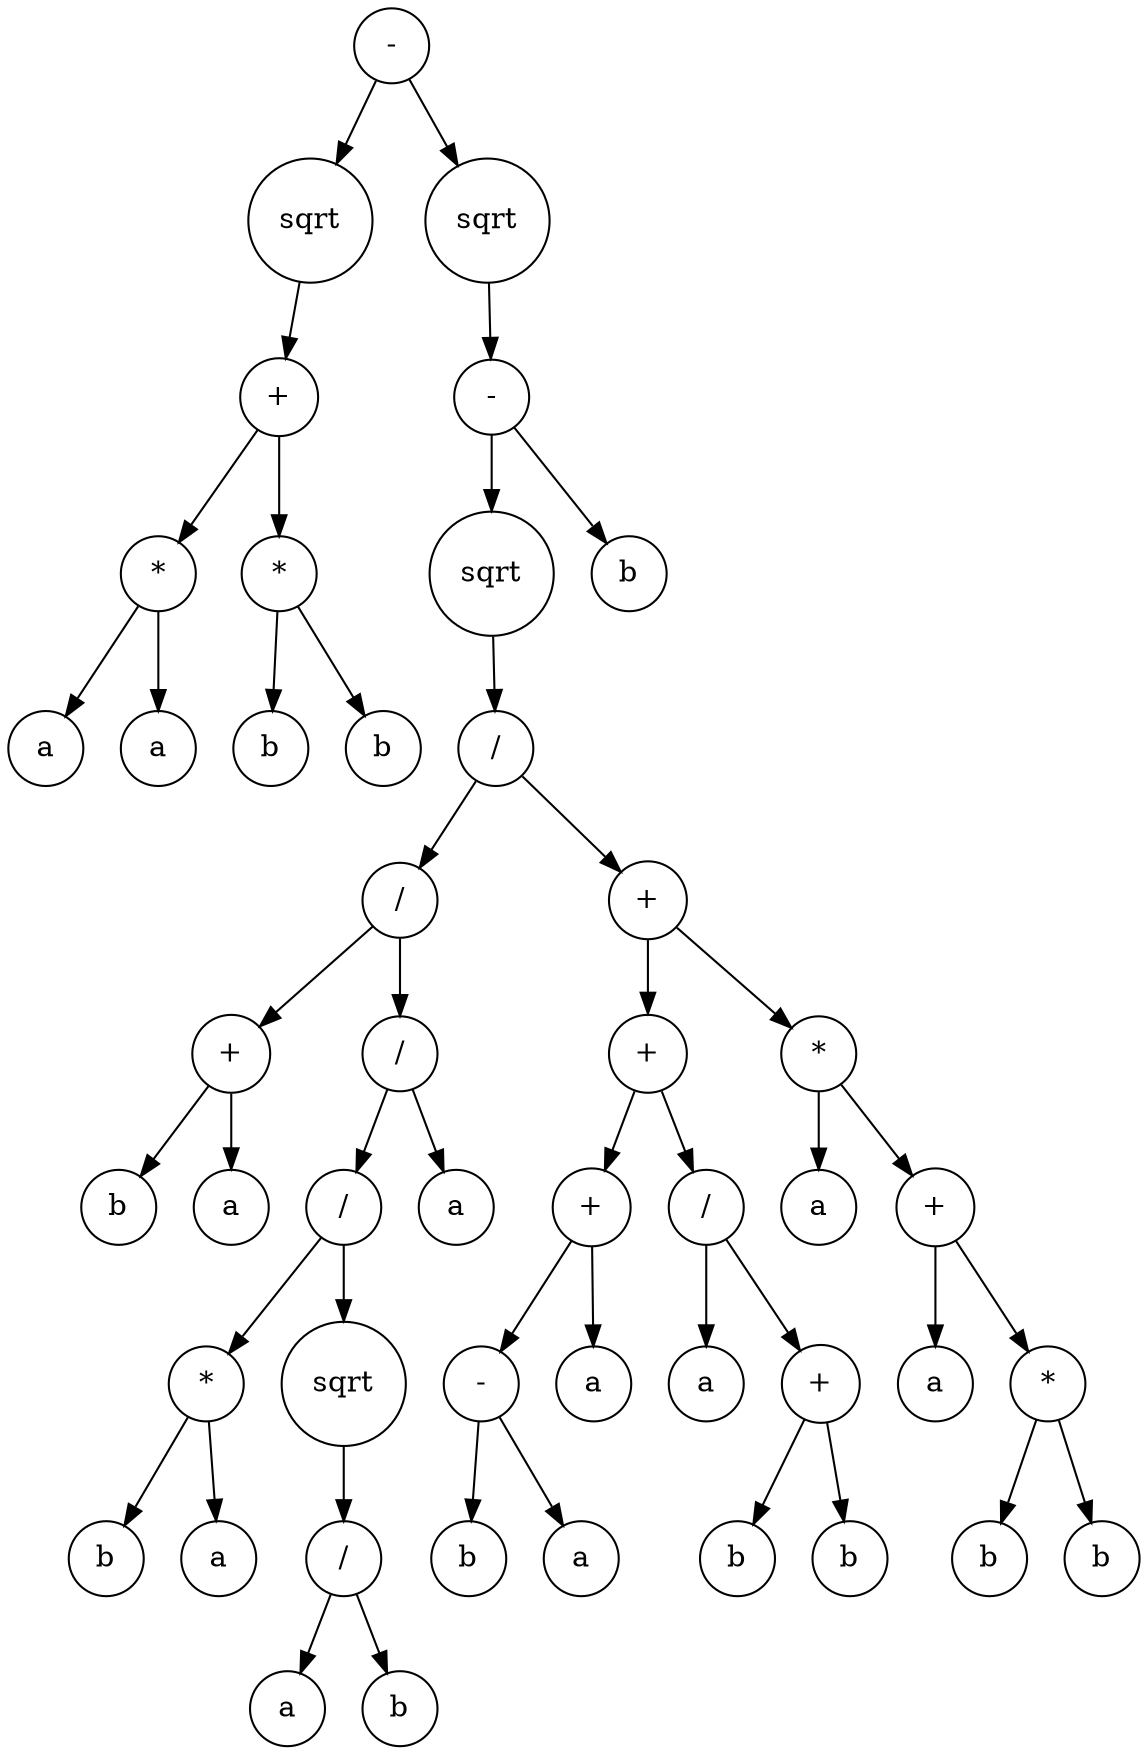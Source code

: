 digraph g {
graph [ordering=out];
node [shape=circle];
n[label = "-"];
n0[label = "sqrt"];
n00[label = "+"];
n000[label = "*"];
n0000[label = "a"];
n000 -> n0000;
n0001[label = "a"];
n000 -> n0001;
n00 -> n000;
n001[label = "*"];
n0010[label = "b"];
n001 -> n0010;
n0011[label = "b"];
n001 -> n0011;
n00 -> n001;
n0 -> n00;
n -> n0;
n1[label = "sqrt"];
n10[label = "-"];
n100[label = "sqrt"];
n1000[label = "/"];
n10000[label = "/"];
n100000[label = "+"];
n1000000[label = "b"];
n100000 -> n1000000;
n1000001[label = "a"];
n100000 -> n1000001;
n10000 -> n100000;
n100001[label = "/"];
n1000010[label = "/"];
n10000100[label = "*"];
n100001000[label = "b"];
n10000100 -> n100001000;
n100001001[label = "a"];
n10000100 -> n100001001;
n1000010 -> n10000100;
n10000101[label = "sqrt"];
n100001010[label = "/"];
n1000010100[label = "a"];
n100001010 -> n1000010100;
n1000010101[label = "b"];
n100001010 -> n1000010101;
n10000101 -> n100001010;
n1000010 -> n10000101;
n100001 -> n1000010;
n1000011[label = "a"];
n100001 -> n1000011;
n10000 -> n100001;
n1000 -> n10000;
n10001[label = "+"];
n100010[label = "+"];
n1000100[label = "+"];
n10001000[label = "-"];
n100010000[label = "b"];
n10001000 -> n100010000;
n100010001[label = "a"];
n10001000 -> n100010001;
n1000100 -> n10001000;
n10001001[label = "a"];
n1000100 -> n10001001;
n100010 -> n1000100;
n1000101[label = "/"];
n10001010[label = "a"];
n1000101 -> n10001010;
n10001011[label = "+"];
n100010110[label = "b"];
n10001011 -> n100010110;
n100010111[label = "b"];
n10001011 -> n100010111;
n1000101 -> n10001011;
n100010 -> n1000101;
n10001 -> n100010;
n100011[label = "*"];
n1000110[label = "a"];
n100011 -> n1000110;
n1000111[label = "+"];
n10001110[label = "a"];
n1000111 -> n10001110;
n10001111[label = "*"];
n100011110[label = "b"];
n10001111 -> n100011110;
n100011111[label = "b"];
n10001111 -> n100011111;
n1000111 -> n10001111;
n100011 -> n1000111;
n10001 -> n100011;
n1000 -> n10001;
n100 -> n1000;
n10 -> n100;
n101[label = "b"];
n10 -> n101;
n1 -> n10;
n -> n1;
}
